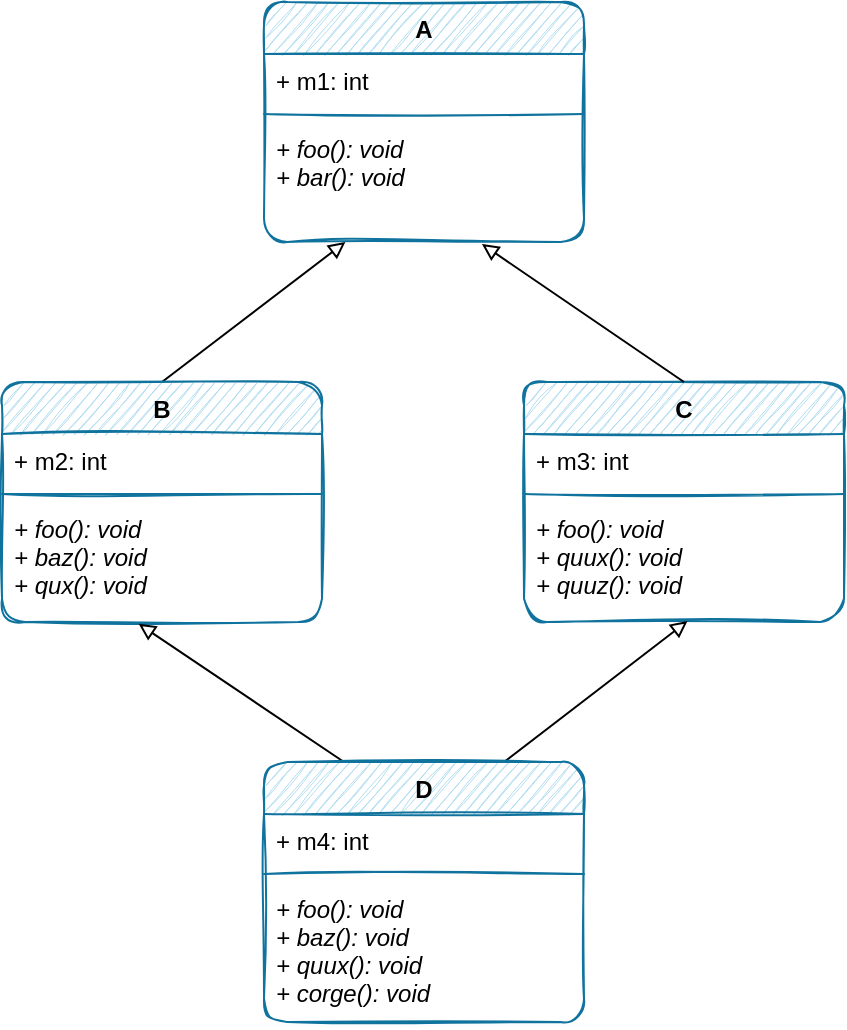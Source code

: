 <mxfile version="17.4.5" type="github"><diagram id="fWSGrSsgFykJ_uVHToOr" name="第 1 页"><mxGraphModel dx="1420" dy="762" grid="1" gridSize="10" guides="1" tooltips="1" connect="1" arrows="1" fold="1" page="1" pageScale="1" pageWidth="2336" pageHeight="1654" math="0" shadow="0"><root><mxCell id="0"/><mxCell id="1" parent="0"/><mxCell id="w4V1eEOMpGdIazZ4L4pQ-1" value="A" style="swimlane;fontStyle=1;align=center;verticalAlign=top;childLayout=stackLayout;horizontal=1;startSize=26;horizontalStack=0;resizeParent=1;resizeParentMax=0;resizeLast=0;collapsible=1;marginBottom=0;sketch=1;rounded=1;fillColor=#b1ddf0;strokeColor=#10739e;" parent="1" vertex="1"><mxGeometry x="270" y="70" width="160" height="120" as="geometry"><mxRectangle x="640" y="350" width="40" height="26" as="alternateBounds"/></mxGeometry></mxCell><mxCell id="w4V1eEOMpGdIazZ4L4pQ-2" value="+ m1: int" style="text;strokeColor=none;fillColor=none;align=left;verticalAlign=top;spacingLeft=4;spacingRight=4;overflow=hidden;rotatable=0;points=[[0,0.5],[1,0.5]];portConstraint=eastwest;sketch=1;" parent="w4V1eEOMpGdIazZ4L4pQ-1" vertex="1"><mxGeometry y="26" width="160" height="26" as="geometry"/></mxCell><mxCell id="w4V1eEOMpGdIazZ4L4pQ-3" value="" style="line;strokeWidth=1;fillColor=#b1ddf0;align=left;verticalAlign=middle;spacingTop=-1;spacingLeft=3;spacingRight=3;rotatable=0;labelPosition=right;points=[];portConstraint=eastwest;strokeColor=#10739e;sketch=1;" parent="w4V1eEOMpGdIazZ4L4pQ-1" vertex="1"><mxGeometry y="52" width="160" height="8" as="geometry"/></mxCell><mxCell id="w4V1eEOMpGdIazZ4L4pQ-4" value="+ foo(): void&#10;+ bar(): void" style="text;strokeColor=none;fillColor=none;align=left;verticalAlign=top;spacingLeft=4;spacingRight=4;overflow=hidden;rotatable=0;points=[[0,0.5],[1,0.5]];portConstraint=eastwest;fontStyle=2;sketch=1;" parent="w4V1eEOMpGdIazZ4L4pQ-1" vertex="1"><mxGeometry y="60" width="160" height="60" as="geometry"/></mxCell><mxCell id="21-slzNu3g1tzmOpLWJb-9" style="rounded=0;orthogonalLoop=1;jettySize=auto;html=1;exitX=0.5;exitY=0;exitDx=0;exitDy=0;endArrow=block;endFill=0;" parent="1" source="w4V1eEOMpGdIazZ4L4pQ-5" target="w4V1eEOMpGdIazZ4L4pQ-4" edge="1"><mxGeometry relative="1" as="geometry"/></mxCell><mxCell id="w4V1eEOMpGdIazZ4L4pQ-5" value="B" style="swimlane;fontStyle=1;align=center;verticalAlign=top;childLayout=stackLayout;horizontal=1;startSize=26;horizontalStack=0;resizeParent=1;resizeParentMax=0;resizeLast=0;collapsible=1;marginBottom=0;sketch=1;rounded=1;fillColor=#b1ddf0;strokeColor=#10739e;" parent="1" vertex="1"><mxGeometry x="139" y="260" width="160" height="120" as="geometry"><mxRectangle x="640" y="350" width="40" height="26" as="alternateBounds"/></mxGeometry></mxCell><mxCell id="w4V1eEOMpGdIazZ4L4pQ-6" value="+ m2: int" style="text;strokeColor=none;fillColor=none;align=left;verticalAlign=top;spacingLeft=4;spacingRight=4;overflow=hidden;rotatable=0;points=[[0,0.5],[1,0.5]];portConstraint=eastwest;sketch=1;" parent="w4V1eEOMpGdIazZ4L4pQ-5" vertex="1"><mxGeometry y="26" width="160" height="26" as="geometry"/></mxCell><mxCell id="w4V1eEOMpGdIazZ4L4pQ-7" value="" style="line;strokeWidth=1;fillColor=#b1ddf0;align=left;verticalAlign=middle;spacingTop=-1;spacingLeft=3;spacingRight=3;rotatable=0;labelPosition=right;points=[];portConstraint=eastwest;strokeColor=#10739e;sketch=1;" parent="w4V1eEOMpGdIazZ4L4pQ-5" vertex="1"><mxGeometry y="52" width="160" height="8" as="geometry"/></mxCell><mxCell id="w4V1eEOMpGdIazZ4L4pQ-8" value="+ foo(): void&#10;+ baz(): void&#10;+ qux(): void" style="text;strokeColor=none;fillColor=none;align=left;verticalAlign=top;spacingLeft=4;spacingRight=4;overflow=hidden;rotatable=0;points=[[0,0.5],[1,0.5]];portConstraint=eastwest;fontStyle=2;sketch=1;" parent="w4V1eEOMpGdIazZ4L4pQ-5" vertex="1"><mxGeometry y="60" width="160" height="60" as="geometry"/></mxCell><mxCell id="w4V1eEOMpGdIazZ4L4pQ-9" value="C" style="swimlane;fontStyle=1;align=center;verticalAlign=top;childLayout=stackLayout;horizontal=1;startSize=26;horizontalStack=0;resizeParent=1;resizeParentMax=0;resizeLast=0;collapsible=1;marginBottom=0;sketch=1;rounded=1;fillColor=#b1ddf0;strokeColor=#10739e;" parent="1" vertex="1"><mxGeometry x="400" y="260" width="160" height="120" as="geometry"><mxRectangle x="640" y="350" width="40" height="26" as="alternateBounds"/></mxGeometry></mxCell><mxCell id="w4V1eEOMpGdIazZ4L4pQ-10" value="+ m3: int" style="text;strokeColor=none;fillColor=none;align=left;verticalAlign=top;spacingLeft=4;spacingRight=4;overflow=hidden;rotatable=0;points=[[0,0.5],[1,0.5]];portConstraint=eastwest;sketch=1;" parent="w4V1eEOMpGdIazZ4L4pQ-9" vertex="1"><mxGeometry y="26" width="160" height="26" as="geometry"/></mxCell><mxCell id="w4V1eEOMpGdIazZ4L4pQ-11" value="" style="line;strokeWidth=1;fillColor=#b1ddf0;align=left;verticalAlign=middle;spacingTop=-1;spacingLeft=3;spacingRight=3;rotatable=0;labelPosition=right;points=[];portConstraint=eastwest;strokeColor=#10739e;sketch=1;" parent="w4V1eEOMpGdIazZ4L4pQ-9" vertex="1"><mxGeometry y="52" width="160" height="8" as="geometry"/></mxCell><mxCell id="w4V1eEOMpGdIazZ4L4pQ-12" value="+ foo(): void&#10;+ quux(): void&#10;+ quuz(): void" style="text;strokeColor=none;fillColor=none;align=left;verticalAlign=top;spacingLeft=4;spacingRight=4;overflow=hidden;rotatable=0;points=[[0,0.5],[1,0.5]];portConstraint=eastwest;fontStyle=2;sketch=1;" parent="w4V1eEOMpGdIazZ4L4pQ-9" vertex="1"><mxGeometry y="60" width="160" height="60" as="geometry"/></mxCell><mxCell id="21-slzNu3g1tzmOpLWJb-11" style="rounded=0;orthogonalLoop=1;jettySize=auto;html=1;exitX=0.25;exitY=0;exitDx=0;exitDy=0;entryX=0.427;entryY=1.015;entryDx=0;entryDy=0;entryPerimeter=0;endArrow=block;endFill=0;" parent="1" source="21-slzNu3g1tzmOpLWJb-5" target="w4V1eEOMpGdIazZ4L4pQ-8" edge="1"><mxGeometry relative="1" as="geometry"/></mxCell><mxCell id="21-slzNu3g1tzmOpLWJb-12" style="rounded=0;orthogonalLoop=1;jettySize=auto;html=1;exitX=0.75;exitY=0;exitDx=0;exitDy=0;endArrow=block;endFill=0;entryX=0.511;entryY=0.992;entryDx=0;entryDy=0;entryPerimeter=0;" parent="1" source="21-slzNu3g1tzmOpLWJb-5" target="w4V1eEOMpGdIazZ4L4pQ-12" edge="1"><mxGeometry relative="1" as="geometry"/></mxCell><mxCell id="21-slzNu3g1tzmOpLWJb-5" value="D" style="swimlane;fontStyle=1;align=center;verticalAlign=top;childLayout=stackLayout;horizontal=1;startSize=26;horizontalStack=0;resizeParent=1;resizeParentMax=0;resizeLast=0;collapsible=1;marginBottom=0;sketch=1;rounded=1;fillColor=#b1ddf0;strokeColor=#10739e;" parent="1" vertex="1"><mxGeometry x="270" y="450" width="160" height="130" as="geometry"><mxRectangle x="640" y="350" width="40" height="26" as="alternateBounds"/></mxGeometry></mxCell><mxCell id="21-slzNu3g1tzmOpLWJb-6" value="+ m4: int" style="text;strokeColor=none;fillColor=none;align=left;verticalAlign=top;spacingLeft=4;spacingRight=4;overflow=hidden;rotatable=0;points=[[0,0.5],[1,0.5]];portConstraint=eastwest;sketch=1;" parent="21-slzNu3g1tzmOpLWJb-5" vertex="1"><mxGeometry y="26" width="160" height="26" as="geometry"/></mxCell><mxCell id="21-slzNu3g1tzmOpLWJb-7" value="" style="line;strokeWidth=1;fillColor=#b1ddf0;align=left;verticalAlign=middle;spacingTop=-1;spacingLeft=3;spacingRight=3;rotatable=0;labelPosition=right;points=[];portConstraint=eastwest;strokeColor=#10739e;sketch=1;" parent="21-slzNu3g1tzmOpLWJb-5" vertex="1"><mxGeometry y="52" width="160" height="8" as="geometry"/></mxCell><mxCell id="21-slzNu3g1tzmOpLWJb-8" value="+ foo(): void&#10;+ baz(): void&#10;+ quux(): void&#10;+ corge(): void" style="text;strokeColor=none;fillColor=none;align=left;verticalAlign=top;spacingLeft=4;spacingRight=4;overflow=hidden;rotatable=0;points=[[0,0.5],[1,0.5]];portConstraint=eastwest;fontStyle=2;sketch=1;" parent="21-slzNu3g1tzmOpLWJb-5" vertex="1"><mxGeometry y="60" width="160" height="70" as="geometry"/></mxCell><mxCell id="wSk7SVTDuchx6vnA0r1C-2" style="rounded=0;orthogonalLoop=1;jettySize=auto;html=1;exitX=0.5;exitY=0;exitDx=0;exitDy=0;endArrow=block;endFill=0;entryX=0.681;entryY=1.017;entryDx=0;entryDy=0;entryPerimeter=0;" parent="1" source="w4V1eEOMpGdIazZ4L4pQ-9" target="w4V1eEOMpGdIazZ4L4pQ-4" edge="1"><mxGeometry relative="1" as="geometry"><mxPoint x="229" y="270" as="sourcePoint"/><mxPoint x="320.7" y="200" as="targetPoint"/></mxGeometry></mxCell></root></mxGraphModel></diagram></mxfile>